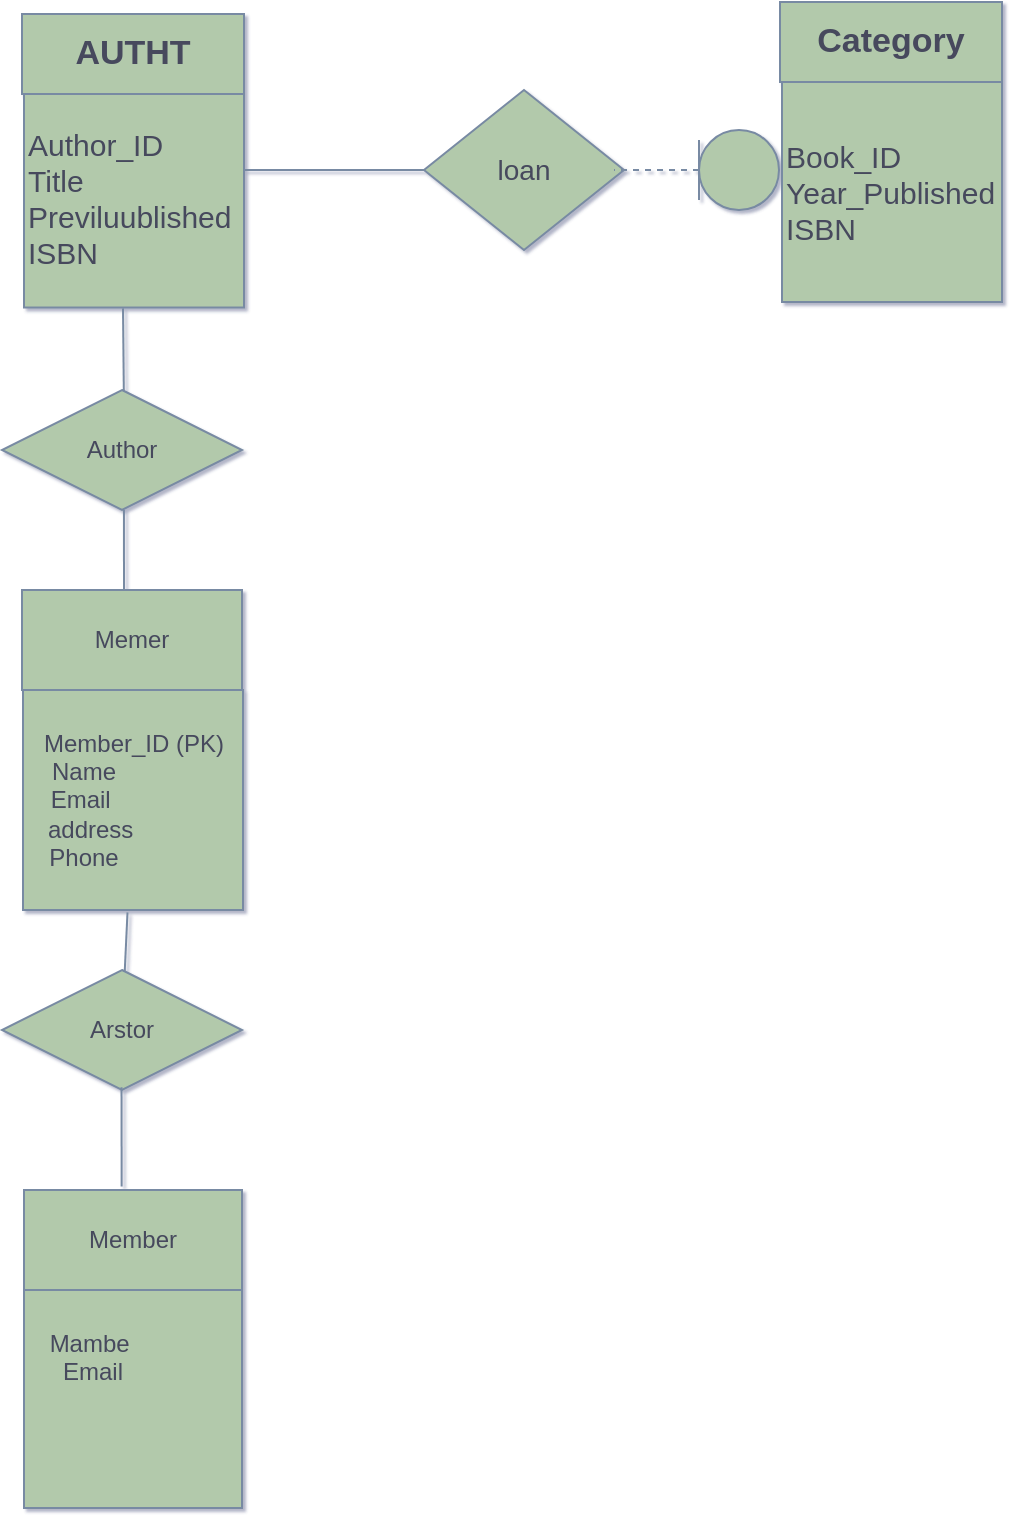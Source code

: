 <mxfile version="26.2.14">
  <diagram name="Page-1" id="FoEoWMVOJTnuln3-TEQc">
    <mxGraphModel dx="919" dy="526" grid="1" gridSize="10" guides="1" tooltips="1" connect="0" arrows="0" fold="1" page="1" pageScale="1" pageWidth="850" pageHeight="1100" background="#ffffff" math="0" shadow="1">
      <root>
        <mxCell id="0" />
        <mxCell id="1" parent="0" />
        <mxCell id="AqOa6sonlPo9D2rfYCfu-1" value="&lt;font style=&quot;font-size: 14px;&quot;&gt;loan&lt;/font&gt;" style="rhombus;whiteSpace=wrap;html=1;labelBackgroundColor=none;fillColor=#B2C9AB;strokeColor=#788AA3;fontColor=#46495D;" parent="1" vertex="1">
          <mxGeometry x="330" y="80" width="100" height="80" as="geometry" />
        </mxCell>
        <mxCell id="AqOa6sonlPo9D2rfYCfu-2" value="&lt;font style=&quot;font-size: 15px;&quot;&gt;Author_ID&lt;/font&gt;&lt;div&gt;&lt;font style=&quot;font-size: 15px;&quot;&gt;Title&lt;/font&gt;&lt;/div&gt;&lt;div&gt;&lt;font style=&quot;font-size: 15px;&quot;&gt;Previluublished&lt;/font&gt;&lt;/div&gt;&lt;div&gt;&lt;font style=&quot;font-size: 15px;&quot;&gt;ISBN&lt;/font&gt;&lt;/div&gt;" style="whiteSpace=wrap;html=1;aspect=fixed;align=left;fillColor=#B2C9AB;labelBackgroundColor=none;strokeColor=#788AA3;fontColor=#46495D;" parent="1" vertex="1">
          <mxGeometry x="130" y="78.75" width="110" height="110" as="geometry" />
        </mxCell>
        <mxCell id="AqOa6sonlPo9D2rfYCfu-3" value="&lt;b&gt;&lt;font style=&quot;font-size: 17px;&quot;&gt;AUTHT&lt;/font&gt;&lt;/b&gt;" style="rounded=0;whiteSpace=wrap;html=1;fillColor=#B2C9AB;labelBackgroundColor=none;strokeColor=#788AA3;fontColor=#46495D;" parent="1" vertex="1">
          <mxGeometry x="129" y="42" width="111" height="40" as="geometry" />
        </mxCell>
        <mxCell id="AqOa6sonlPo9D2rfYCfu-4" value="" style="endArrow=none;html=1;rounded=0;labelBackgroundColor=none;strokeColor=#788AA3;fontColor=default;" parent="1" edge="1">
          <mxGeometry width="50" height="50" relative="1" as="geometry">
            <mxPoint x="240" y="120" as="sourcePoint" />
            <mxPoint x="330" y="120" as="targetPoint" />
            <Array as="points">
              <mxPoint x="300" y="120" />
            </Array>
          </mxGeometry>
        </mxCell>
        <mxCell id="AqOa6sonlPo9D2rfYCfu-5" value="" style="shape=umlLifeline;perimeter=lifelinePerimeter;whiteSpace=wrap;html=1;container=1;dropTarget=0;collapsible=0;recursiveResize=0;outlineConnect=0;portConstraint=eastwest;newEdgeStyle={&quot;curved&quot;:0,&quot;rounded&quot;:0};participant=umlEntity;rotation=90;size=40;labelBackgroundColor=none;fillColor=#B2C9AB;strokeColor=#788AA3;fontColor=#46495D;" parent="1" vertex="1">
          <mxGeometry x="446.25" y="78.75" width="40" height="82.5" as="geometry" />
        </mxCell>
        <mxCell id="AqOa6sonlPo9D2rfYCfu-6" value="&lt;span style=&quot;font-size: 15px;&quot;&gt;Book_ID&lt;/span&gt;&lt;div&gt;&lt;span style=&quot;font-size: 15px;&quot;&gt;Year_Published&lt;/span&gt;&lt;/div&gt;&lt;div&gt;&lt;span style=&quot;font-size: 15px;&quot;&gt;ISBN&lt;/span&gt;&lt;/div&gt;" style="whiteSpace=wrap;html=1;aspect=fixed;align=left;fillColor=#B2C9AB;labelBackgroundColor=none;strokeColor=#788AA3;fontColor=#46495D;" parent="1" vertex="1">
          <mxGeometry x="509" y="76" width="110" height="110" as="geometry" />
        </mxCell>
        <mxCell id="AqOa6sonlPo9D2rfYCfu-7" value="&lt;span style=&quot;font-size: 17px;&quot;&gt;&lt;b&gt;Category&lt;/b&gt;&lt;/span&gt;" style="rounded=0;whiteSpace=wrap;html=1;fillColor=#B2C9AB;labelBackgroundColor=none;strokeColor=#788AA3;fontColor=#46495D;" parent="1" vertex="1">
          <mxGeometry x="508" y="36" width="111" height="40" as="geometry" />
        </mxCell>
        <mxCell id="_Przkqatav0WZT243xfE-3" value="Memer" style="rounded=0;whiteSpace=wrap;html=1;labelBackgroundColor=none;fillColor=#B2C9AB;strokeColor=#788AA3;fontColor=#46495D;" vertex="1" parent="1">
          <mxGeometry x="129" y="330" width="110" height="50" as="geometry" />
        </mxCell>
        <mxCell id="_Przkqatav0WZT243xfE-4" value="Member_ID (PK)&lt;div&gt;Name&amp;nbsp; &amp;nbsp; &amp;nbsp; &amp;nbsp; &amp;nbsp; &amp;nbsp; &amp;nbsp; &amp;nbsp;&lt;/div&gt;&lt;div&gt;Email&amp;nbsp; &amp;nbsp; &amp;nbsp; &amp;nbsp; &amp;nbsp; &amp;nbsp; &amp;nbsp; &amp;nbsp;&amp;nbsp;&lt;/div&gt;&lt;div&gt;address&amp;nbsp; &amp;nbsp; &amp;nbsp; &amp;nbsp; &amp;nbsp; &amp;nbsp; &amp;nbsp;&lt;/div&gt;&lt;div&gt;Phone&amp;nbsp; &amp;nbsp; &amp;nbsp; &amp;nbsp; &amp;nbsp; &amp;nbsp; &amp;nbsp; &amp;nbsp;&lt;/div&gt;" style="whiteSpace=wrap;html=1;aspect=fixed;labelBackgroundColor=none;fillColor=#B2C9AB;strokeColor=#788AA3;fontColor=#46495D;" vertex="1" parent="1">
          <mxGeometry x="129.5" y="380" width="110" height="110" as="geometry" />
        </mxCell>
        <mxCell id="_Przkqatav0WZT243xfE-7" value="Member" style="rounded=0;whiteSpace=wrap;html=1;labelBackgroundColor=none;fillColor=#B2C9AB;strokeColor=#788AA3;fontColor=#46495D;" vertex="1" parent="1">
          <mxGeometry x="130" y="630" width="109" height="50" as="geometry" />
        </mxCell>
        <mxCell id="_Przkqatav0WZT243xfE-8" value="Mambe&amp;nbsp; &amp;nbsp; &amp;nbsp; &amp;nbsp; &amp;nbsp; &amp;nbsp; &amp;nbsp;&lt;div&gt;Email&amp;nbsp; &amp;nbsp; &amp;nbsp; &amp;nbsp; &amp;nbsp; &amp;nbsp;&amp;nbsp;&lt;/div&gt;&lt;div&gt;&amp;nbsp; &amp;nbsp;&amp;nbsp;&lt;/div&gt;&lt;div&gt;&amp;nbsp; &amp;nbsp;&amp;nbsp;&lt;/div&gt;&lt;div&gt;&amp;nbsp;&amp;nbsp; &amp;nbsp; &amp;nbsp;&lt;/div&gt;" style="whiteSpace=wrap;html=1;aspect=fixed;labelBackgroundColor=none;fillColor=#B2C9AB;strokeColor=#788AA3;fontColor=#46495D;" vertex="1" parent="1">
          <mxGeometry x="130" y="680" width="109" height="109" as="geometry" />
        </mxCell>
        <mxCell id="_Przkqatav0WZT243xfE-9" value="" style="endArrow=none;html=1;rounded=0;exitX=0.45;exitY=1.004;exitDx=0;exitDy=0;exitPerimeter=0;labelBackgroundColor=none;strokeColor=#788AA3;fontColor=default;" edge="1" parent="1" source="AqOa6sonlPo9D2rfYCfu-2">
          <mxGeometry width="50" height="50" relative="1" as="geometry">
            <mxPoint x="170" y="192" as="sourcePoint" />
            <mxPoint x="180" y="240" as="targetPoint" />
          </mxGeometry>
        </mxCell>
        <mxCell id="_Przkqatav0WZT243xfE-10" value="" style="endArrow=none;html=1;rounded=0;exitX=0.508;exitY=1;exitDx=0;exitDy=0;exitPerimeter=0;labelBackgroundColor=none;strokeColor=#788AA3;fontColor=default;" edge="1" parent="1" source="_Przkqatav0WZT243xfE-18">
          <mxGeometry width="50" height="50" relative="1" as="geometry">
            <mxPoint x="173.6" y="291.95" as="sourcePoint" />
            <mxPoint x="180" y="330" as="targetPoint" />
          </mxGeometry>
        </mxCell>
        <mxCell id="_Przkqatav0WZT243xfE-17" value="Arstor" style="shape=rhombus;perimeter=rhombusPerimeter;whiteSpace=wrap;html=1;align=center;labelBackgroundColor=none;fillColor=#B2C9AB;strokeColor=#788AA3;fontColor=#46495D;" vertex="1" parent="1">
          <mxGeometry x="119" y="520" width="120" height="60" as="geometry" />
        </mxCell>
        <mxCell id="_Przkqatav0WZT243xfE-18" value="Author" style="shape=rhombus;perimeter=rhombusPerimeter;whiteSpace=wrap;html=1;align=center;labelBackgroundColor=none;fillColor=#B2C9AB;strokeColor=#788AA3;fontColor=#46495D;" vertex="1" parent="1">
          <mxGeometry x="119" y="230" width="120" height="60" as="geometry" />
        </mxCell>
        <mxCell id="_Przkqatav0WZT243xfE-21" value="" style="endArrow=none;html=1;rounded=0;exitX=0.475;exitY=1.011;exitDx=0;exitDy=0;exitPerimeter=0;labelBackgroundColor=none;strokeColor=#788AA3;fontColor=default;" edge="1" parent="1" source="_Przkqatav0WZT243xfE-4" target="_Przkqatav0WZT243xfE-17">
          <mxGeometry width="50" height="50" relative="1" as="geometry">
            <mxPoint x="200" y="440" as="sourcePoint" />
            <mxPoint x="250" y="390" as="targetPoint" />
          </mxGeometry>
        </mxCell>
        <mxCell id="_Przkqatav0WZT243xfE-22" value="" style="endArrow=none;html=1;rounded=0;exitX=0.498;exitY=0.977;exitDx=0;exitDy=0;exitPerimeter=0;entryX=0.448;entryY=-0.035;entryDx=0;entryDy=0;entryPerimeter=0;labelBackgroundColor=none;strokeColor=#788AA3;fontColor=default;" edge="1" parent="1" source="_Przkqatav0WZT243xfE-17" target="_Przkqatav0WZT243xfE-7">
          <mxGeometry width="50" height="50" relative="1" as="geometry">
            <mxPoint x="200" y="440" as="sourcePoint" />
            <mxPoint x="250" y="390" as="targetPoint" />
          </mxGeometry>
        </mxCell>
      </root>
    </mxGraphModel>
  </diagram>
</mxfile>
